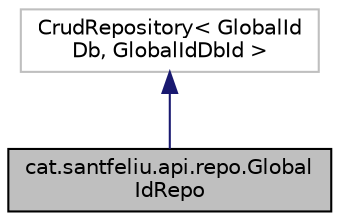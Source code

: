 digraph "cat.santfeliu.api.repo.GlobalIdRepo"
{
 // LATEX_PDF_SIZE
  edge [fontname="Helvetica",fontsize="10",labelfontname="Helvetica",labelfontsize="10"];
  node [fontname="Helvetica",fontsize="10",shape=record];
  Node1 [label="cat.santfeliu.api.repo.Global\lIdRepo",height=0.2,width=0.4,color="black", fillcolor="grey75", style="filled", fontcolor="black",tooltip=" "];
  Node2 -> Node1 [dir="back",color="midnightblue",fontsize="10",style="solid"];
  Node2 [label="CrudRepository\< GlobalId\lDb, GlobalIdDbId \>",height=0.2,width=0.4,color="grey75", fillcolor="white", style="filled",tooltip=" "];
}
